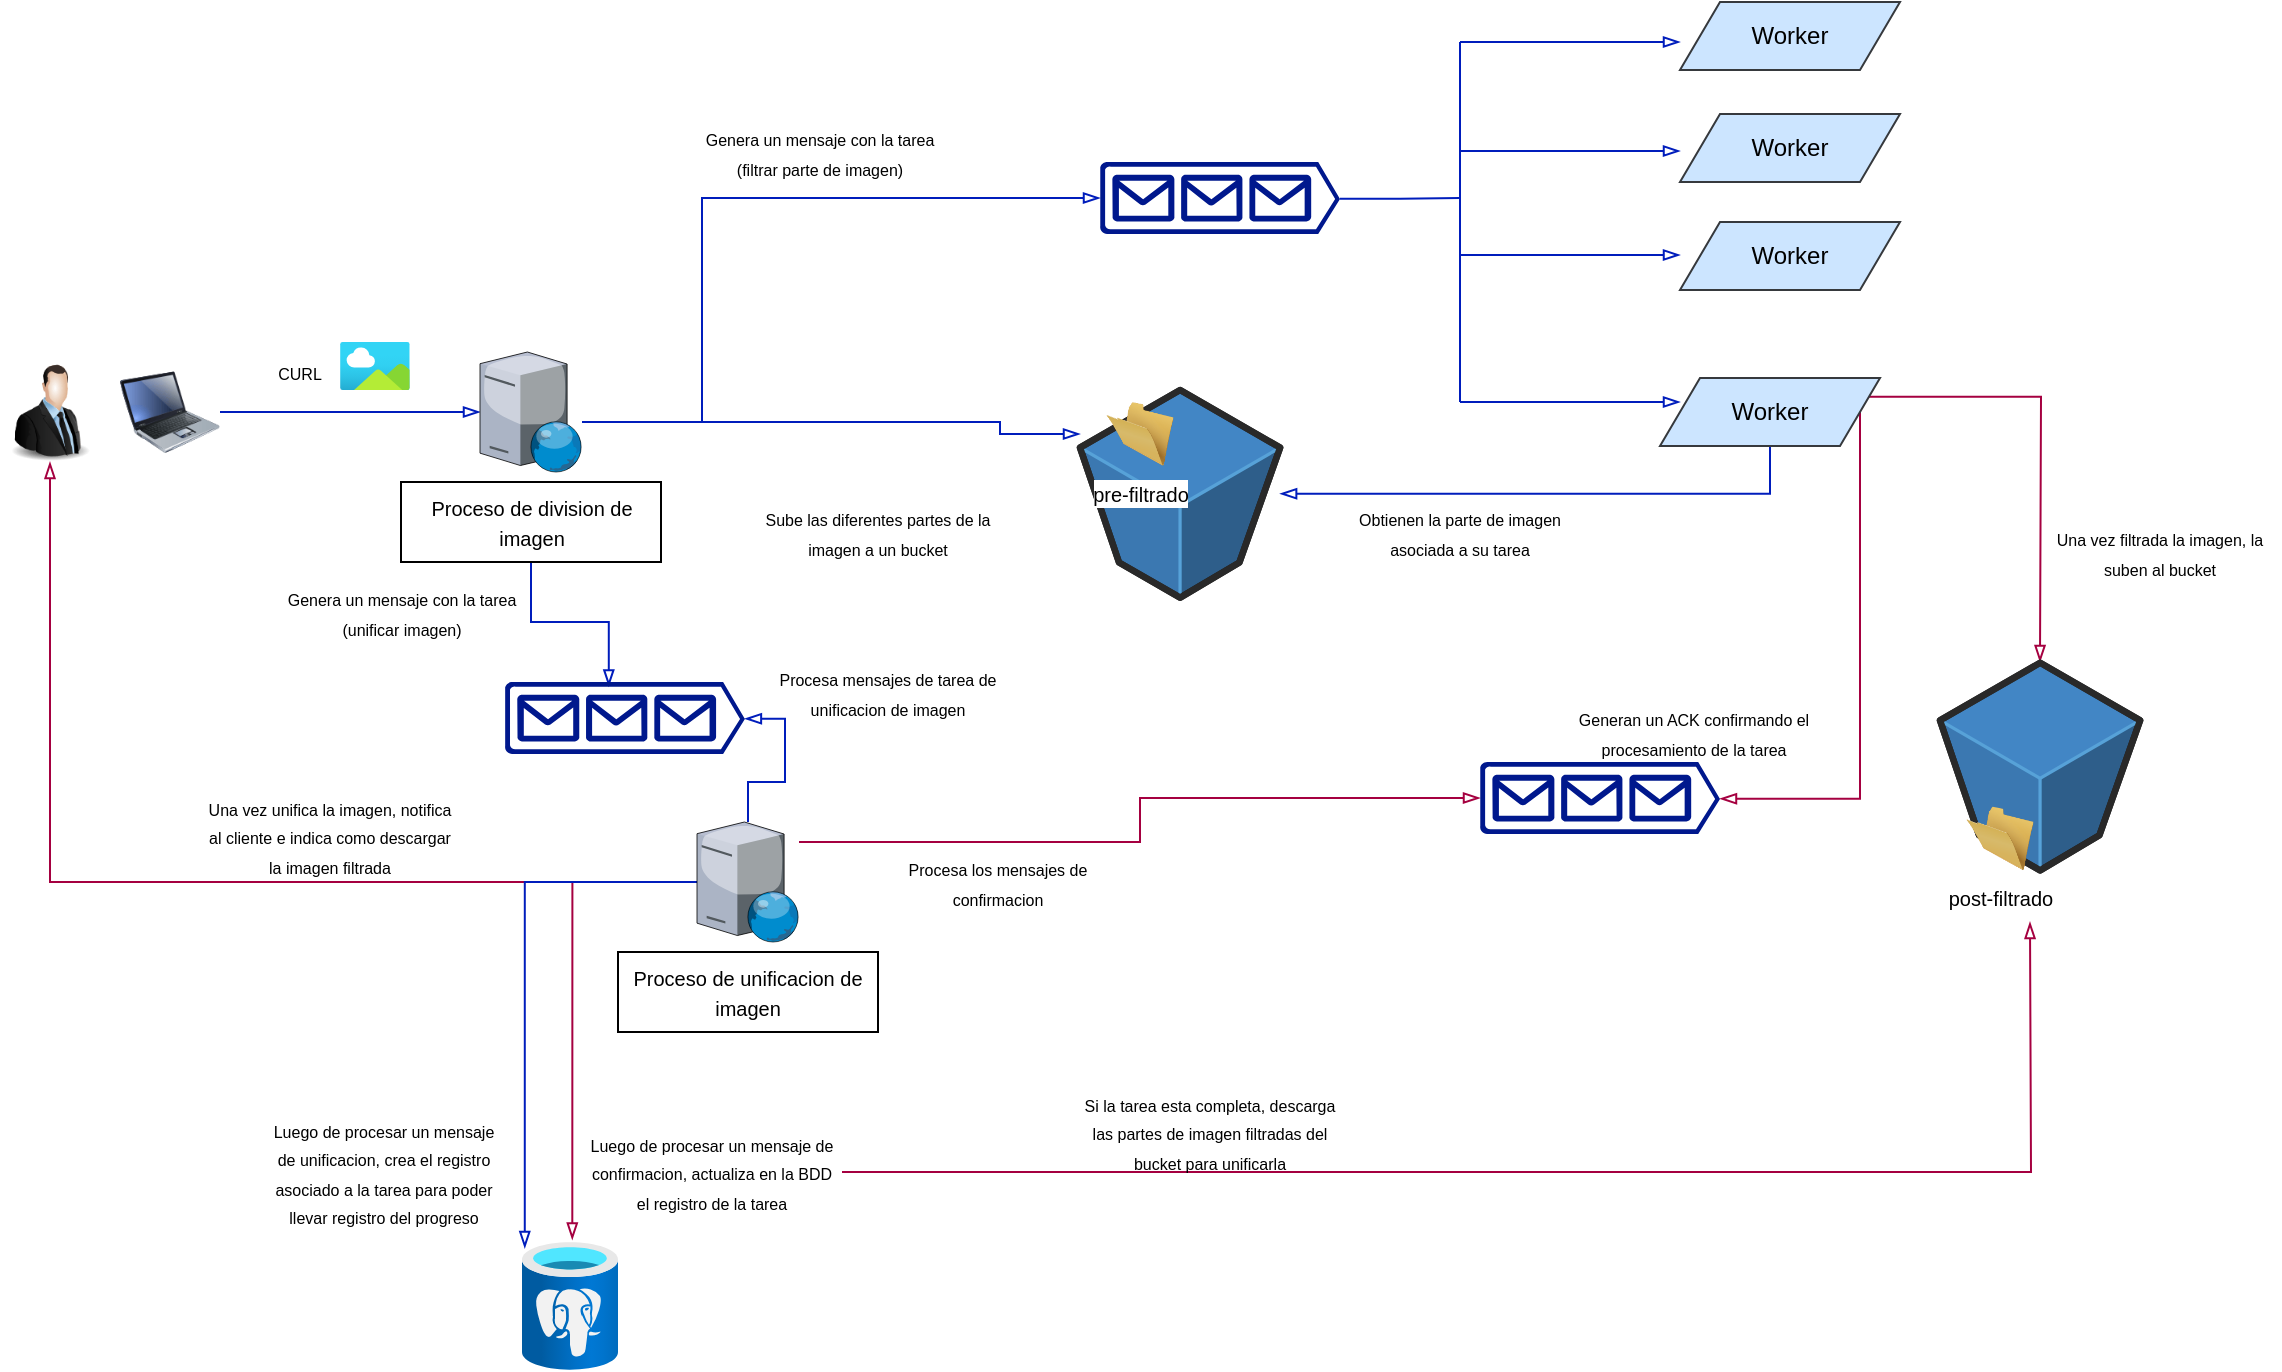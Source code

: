 <mxfile version="21.2.8" type="device">
  <diagram id="sBU_8sA8G2OYkGz-aqzt" name="Página-1">
    <mxGraphModel dx="1036" dy="613" grid="1" gridSize="10" guides="1" tooltips="1" connect="1" arrows="1" fold="1" page="1" pageScale="1" pageWidth="827" pageHeight="1169" math="0" shadow="0">
      <root>
        <mxCell id="0" />
        <mxCell id="1" parent="0" />
        <mxCell id="D1uXFJh2gL3Y-wr4RAAZ-2" style="edgeStyle=orthogonalEdgeStyle;rounded=0;orthogonalLoop=1;jettySize=auto;html=1;exitX=1;exitY=0.5;exitDx=0;exitDy=0;endArrow=blockThin;endFill=0;fillColor=#0050ef;strokeColor=#001DBC;" parent="1" source="IZYFSUdv0YLNzbsgcO3a-1" target="D1uXFJh2gL3Y-wr4RAAZ-1" edge="1">
          <mxGeometry relative="1" as="geometry" />
        </mxCell>
        <mxCell id="IZYFSUdv0YLNzbsgcO3a-1" value="" style="image;html=1;image=img/lib/clip_art/computers/Laptop_128x128.png" parent="1" vertex="1">
          <mxGeometry x="100" y="220" width="50" height="50" as="geometry" />
        </mxCell>
        <mxCell id="IZYFSUdv0YLNzbsgcO3a-2" value="" style="image;html=1;image=img/lib/clip_art/people/Suit_Man_128x128.png" parent="1" vertex="1">
          <mxGeometry x="40" y="220" width="50" height="50" as="geometry" />
        </mxCell>
        <mxCell id="D1uXFJh2gL3Y-wr4RAAZ-5" style="edgeStyle=orthogonalEdgeStyle;rounded=0;orthogonalLoop=1;jettySize=auto;html=1;entryX=0;entryY=0.5;entryDx=0;entryDy=0;entryPerimeter=0;endArrow=blockThin;endFill=0;fillColor=#0050ef;strokeColor=#001DBC;" parent="1" source="D1uXFJh2gL3Y-wr4RAAZ-1" target="D1uXFJh2gL3Y-wr4RAAZ-4" edge="1">
          <mxGeometry relative="1" as="geometry">
            <Array as="points">
              <mxPoint x="391" y="250" />
              <mxPoint x="391" y="138" />
            </Array>
          </mxGeometry>
        </mxCell>
        <mxCell id="D1uXFJh2gL3Y-wr4RAAZ-21" style="edgeStyle=orthogonalEdgeStyle;rounded=0;orthogonalLoop=1;jettySize=auto;html=1;fillColor=#0050ef;strokeColor=#001DBC;endArrow=blockThin;endFill=0;entryX=0;entryY=0.5;entryDx=0;entryDy=0;" parent="1" source="D1uXFJh2gL3Y-wr4RAAZ-1" target="D1uXFJh2gL3Y-wr4RAAZ-23" edge="1">
          <mxGeometry relative="1" as="geometry">
            <mxPoint x="540" y="281" as="targetPoint" />
            <Array as="points">
              <mxPoint x="540" y="250" />
              <mxPoint x="540" y="256" />
            </Array>
          </mxGeometry>
        </mxCell>
        <mxCell id="D1uXFJh2gL3Y-wr4RAAZ-1" value="" style="verticalLabelPosition=bottom;sketch=0;aspect=fixed;html=1;verticalAlign=top;strokeColor=none;align=center;outlineConnect=0;shape=mxgraph.citrix.web_server;" parent="1" vertex="1">
          <mxGeometry x="280" y="215" width="51" height="60" as="geometry" />
        </mxCell>
        <mxCell id="D1uXFJh2gL3Y-wr4RAAZ-27" style="edgeStyle=orthogonalEdgeStyle;rounded=0;orthogonalLoop=1;jettySize=auto;html=1;exitX=1;exitY=0.51;exitDx=0;exitDy=0;exitPerimeter=0;fillColor=#0050ef;strokeColor=#001DBC;endArrow=none;endFill=0;" parent="1" source="D1uXFJh2gL3Y-wr4RAAZ-4" edge="1">
          <mxGeometry relative="1" as="geometry">
            <mxPoint x="770" y="138" as="targetPoint" />
          </mxGeometry>
        </mxCell>
        <mxCell id="D1uXFJh2gL3Y-wr4RAAZ-4" value="" style="sketch=0;aspect=fixed;pointerEvents=1;shadow=0;dashed=0;html=1;strokeColor=none;labelPosition=center;verticalLabelPosition=bottom;verticalAlign=top;align=center;fillColor=#00188D;shape=mxgraph.azure.queue_generic" parent="1" vertex="1">
          <mxGeometry x="590" y="120" width="120" height="36" as="geometry" />
        </mxCell>
        <mxCell id="D1uXFJh2gL3Y-wr4RAAZ-8" value="&lt;font style=&quot;font-size: 8px;&quot;&gt;CURL&lt;/font&gt;" style="text;html=1;strokeColor=none;fillColor=none;align=center;verticalAlign=middle;whiteSpace=wrap;rounded=0;" parent="1" vertex="1">
          <mxGeometry x="160" y="210" width="60" height="30" as="geometry" />
        </mxCell>
        <mxCell id="D1uXFJh2gL3Y-wr4RAAZ-9" value="" style="image;aspect=fixed;html=1;points=[];align=center;fontSize=12;image=img/lib/azure2/general/Image.svg;" parent="1" vertex="1">
          <mxGeometry x="210" y="210" width="34.91" height="24" as="geometry" />
        </mxCell>
        <mxCell id="UMEBE64PWIlc5mwHxOC8-3" style="edgeStyle=orthogonalEdgeStyle;rounded=0;orthogonalLoop=1;jettySize=auto;html=1;exitX=0.5;exitY=1;exitDx=0;exitDy=0;entryX=0.433;entryY=0.061;entryDx=0;entryDy=0;entryPerimeter=0;fillColor=#0050ef;strokeColor=#001DBC;endArrow=blockThin;endFill=0;" edge="1" parent="1" source="D1uXFJh2gL3Y-wr4RAAZ-12" target="UMEBE64PWIlc5mwHxOC8-1">
          <mxGeometry relative="1" as="geometry" />
        </mxCell>
        <mxCell id="D1uXFJh2gL3Y-wr4RAAZ-12" value="&lt;font style=&quot;font-size: 10px;&quot;&gt;Proceso de division de imagen&lt;/font&gt;" style="rounded=0;whiteSpace=wrap;html=1;" parent="1" vertex="1">
          <mxGeometry x="240.5" y="280" width="130" height="40" as="geometry" />
        </mxCell>
        <mxCell id="D1uXFJh2gL3Y-wr4RAAZ-15" style="edgeStyle=orthogonalEdgeStyle;rounded=0;orthogonalLoop=1;jettySize=auto;html=1;entryX=0.5;entryY=1;entryDx=0;entryDy=0;fillColor=#d80073;strokeColor=#A50040;endArrow=blockThin;endFill=0;" parent="1" source="D1uXFJh2gL3Y-wr4RAAZ-13" target="IZYFSUdv0YLNzbsgcO3a-2" edge="1">
          <mxGeometry relative="1" as="geometry" />
        </mxCell>
        <mxCell id="D1uXFJh2gL3Y-wr4RAAZ-59" style="edgeStyle=orthogonalEdgeStyle;rounded=0;orthogonalLoop=1;jettySize=auto;html=1;entryX=0.524;entryY=-0.019;entryDx=0;entryDy=0;entryPerimeter=0;fillColor=#d80073;strokeColor=#A50040;endArrow=blockThin;endFill=0;" parent="1" source="D1uXFJh2gL3Y-wr4RAAZ-13" target="D1uXFJh2gL3Y-wr4RAAZ-58" edge="1">
          <mxGeometry relative="1" as="geometry" />
        </mxCell>
        <mxCell id="UMEBE64PWIlc5mwHxOC8-6" style="edgeStyle=orthogonalEdgeStyle;rounded=0;orthogonalLoop=1;jettySize=auto;html=1;entryX=1;entryY=0.51;entryDx=0;entryDy=0;entryPerimeter=0;fillColor=#0050ef;strokeColor=#001DBC;endArrow=blockThin;endFill=0;" edge="1" parent="1" source="D1uXFJh2gL3Y-wr4RAAZ-13" target="UMEBE64PWIlc5mwHxOC8-1">
          <mxGeometry relative="1" as="geometry" />
        </mxCell>
        <mxCell id="UMEBE64PWIlc5mwHxOC8-9" style="edgeStyle=orthogonalEdgeStyle;rounded=0;orthogonalLoop=1;jettySize=auto;html=1;entryX=0.029;entryY=0.047;entryDx=0;entryDy=0;entryPerimeter=0;fillColor=#0050ef;strokeColor=#001DBC;endArrow=blockThin;endFill=0;" edge="1" parent="1" source="D1uXFJh2gL3Y-wr4RAAZ-13" target="D1uXFJh2gL3Y-wr4RAAZ-58">
          <mxGeometry relative="1" as="geometry" />
        </mxCell>
        <mxCell id="D1uXFJh2gL3Y-wr4RAAZ-13" value="" style="verticalLabelPosition=bottom;sketch=0;aspect=fixed;html=1;verticalAlign=top;strokeColor=none;align=center;outlineConnect=0;shape=mxgraph.citrix.web_server;" parent="1" vertex="1">
          <mxGeometry x="388.5" y="450" width="51" height="60" as="geometry" />
        </mxCell>
        <mxCell id="D1uXFJh2gL3Y-wr4RAAZ-61" style="edgeStyle=orthogonalEdgeStyle;rounded=0;orthogonalLoop=1;jettySize=auto;html=1;fillColor=#d80073;strokeColor=#A50040;endArrow=blockThin;endFill=0;" parent="1" source="D1uXFJh2gL3Y-wr4RAAZ-63" edge="1">
          <mxGeometry relative="1" as="geometry">
            <mxPoint x="1055" y="500" as="targetPoint" />
          </mxGeometry>
        </mxCell>
        <mxCell id="D1uXFJh2gL3Y-wr4RAAZ-14" value="&lt;font style=&quot;font-size: 10px;&quot;&gt;Proceso de unificacion de imagen&lt;/font&gt;" style="rounded=0;whiteSpace=wrap;html=1;" parent="1" vertex="1">
          <mxGeometry x="349" y="515" width="130" height="40" as="geometry" />
        </mxCell>
        <mxCell id="D1uXFJh2gL3Y-wr4RAAZ-16" value="&lt;font style=&quot;font-size: 8px;&quot;&gt;Sube las diferentes partes de la imagen a un bucket&lt;/font&gt;" style="text;html=1;strokeColor=none;fillColor=none;align=center;verticalAlign=middle;whiteSpace=wrap;rounded=0;" parent="1" vertex="1">
          <mxGeometry x="414" y="290" width="130" height="30" as="geometry" />
        </mxCell>
        <mxCell id="D1uXFJh2gL3Y-wr4RAAZ-17" value="&lt;font style=&quot;font-size: 8px;&quot;&gt;Genera un mensaje con la tarea (filtrar parte de imagen)&lt;/font&gt;" style="text;html=1;strokeColor=none;fillColor=none;align=center;verticalAlign=middle;whiteSpace=wrap;rounded=0;" parent="1" vertex="1">
          <mxGeometry x="390" y="100" width="120" height="30" as="geometry" />
        </mxCell>
        <mxCell id="D1uXFJh2gL3Y-wr4RAAZ-22" value="" style="verticalLabelPosition=bottom;html=1;verticalAlign=top;strokeWidth=1;align=center;outlineConnect=0;dashed=0;outlineConnect=0;shape=mxgraph.aws3d.s3Bucket;fillColor=#4286c5;strokeColor=#57A2D8;aspect=fixed;" parent="1" vertex="1">
          <mxGeometry x="580" y="234" width="100.06" height="103.8" as="geometry" />
        </mxCell>
        <mxCell id="D1uXFJh2gL3Y-wr4RAAZ-23" value="&lt;font style=&quot;font-size: 10px;&quot;&gt;pre-filtrado&lt;/font&gt;" style="image;html=1;image=img/lib/clip_art/general/Empty_Folder_128x128.png" parent="1" vertex="1">
          <mxGeometry x="580" y="240" width="60" height="32" as="geometry" />
        </mxCell>
        <mxCell id="D1uXFJh2gL3Y-wr4RAAZ-26" value="Worker" style="shape=parallelogram;perimeter=parallelogramPerimeter;whiteSpace=wrap;html=1;fixedSize=1;fillColor=#cce5ff;strokeColor=#36393d;" parent="1" vertex="1">
          <mxGeometry x="880" y="96" width="110" height="34" as="geometry" />
        </mxCell>
        <mxCell id="D1uXFJh2gL3Y-wr4RAAZ-28" value="Worker" style="shape=parallelogram;perimeter=parallelogramPerimeter;whiteSpace=wrap;html=1;fixedSize=1;fillColor=#cce5ff;strokeColor=#36393d;" parent="1" vertex="1">
          <mxGeometry x="880" y="150" width="110" height="34" as="geometry" />
        </mxCell>
        <mxCell id="D1uXFJh2gL3Y-wr4RAAZ-48" style="edgeStyle=orthogonalEdgeStyle;rounded=0;orthogonalLoop=1;jettySize=auto;html=1;exitX=0.5;exitY=1;exitDx=0;exitDy=0;fillColor=#0050ef;strokeColor=#001DBC;endArrow=blockThin;endFill=0;" parent="1" source="D1uXFJh2gL3Y-wr4RAAZ-29" target="D1uXFJh2gL3Y-wr4RAAZ-22" edge="1">
          <mxGeometry relative="1" as="geometry" />
        </mxCell>
        <mxCell id="D1uXFJh2gL3Y-wr4RAAZ-50" style="edgeStyle=orthogonalEdgeStyle;rounded=0;orthogonalLoop=1;jettySize=auto;html=1;exitX=1;exitY=0.25;exitDx=0;exitDy=0;fillColor=#d80073;strokeColor=#A50040;endArrow=blockThin;endFill=0;" parent="1" source="D1uXFJh2gL3Y-wr4RAAZ-29" edge="1">
          <mxGeometry relative="1" as="geometry">
            <mxPoint x="1060" y="370" as="targetPoint" />
          </mxGeometry>
        </mxCell>
        <mxCell id="D1uXFJh2gL3Y-wr4RAAZ-53" style="edgeStyle=orthogonalEdgeStyle;rounded=0;orthogonalLoop=1;jettySize=auto;html=1;exitX=1;exitY=0.5;exitDx=0;exitDy=0;entryX=1;entryY=0.51;entryDx=0;entryDy=0;entryPerimeter=0;fillColor=#d80073;strokeColor=#A50040;endArrow=blockThin;endFill=0;" parent="1" source="D1uXFJh2gL3Y-wr4RAAZ-29" target="D1uXFJh2gL3Y-wr4RAAZ-52" edge="1">
          <mxGeometry relative="1" as="geometry" />
        </mxCell>
        <mxCell id="D1uXFJh2gL3Y-wr4RAAZ-29" value="Worker" style="shape=parallelogram;perimeter=parallelogramPerimeter;whiteSpace=wrap;html=1;fixedSize=1;fillColor=#cce5ff;strokeColor=#36393d;" parent="1" vertex="1">
          <mxGeometry x="870" y="228" width="110" height="34" as="geometry" />
        </mxCell>
        <mxCell id="D1uXFJh2gL3Y-wr4RAAZ-30" value="Worker" style="shape=parallelogram;perimeter=parallelogramPerimeter;whiteSpace=wrap;html=1;fixedSize=1;fillColor=#cce5ff;strokeColor=#36393d;" parent="1" vertex="1">
          <mxGeometry x="880" y="40" width="110" height="34" as="geometry" />
        </mxCell>
        <mxCell id="D1uXFJh2gL3Y-wr4RAAZ-32" style="edgeStyle=orthogonalEdgeStyle;rounded=0;orthogonalLoop=1;jettySize=auto;html=1;fillColor=#0050ef;strokeColor=#001DBC;endArrow=none;endFill=0;" parent="1" edge="1">
          <mxGeometry relative="1" as="geometry">
            <mxPoint x="770" y="240" as="targetPoint" />
            <mxPoint x="770" y="60" as="sourcePoint" />
          </mxGeometry>
        </mxCell>
        <mxCell id="D1uXFJh2gL3Y-wr4RAAZ-33" style="edgeStyle=orthogonalEdgeStyle;rounded=0;orthogonalLoop=1;jettySize=auto;html=1;exitX=1;exitY=0.5;exitDx=0;exitDy=0;endArrow=blockThin;endFill=0;fillColor=#0050ef;strokeColor=#001DBC;" parent="1" edge="1">
          <mxGeometry relative="1" as="geometry">
            <mxPoint x="770" y="240" as="sourcePoint" />
            <mxPoint x="880" y="240" as="targetPoint" />
          </mxGeometry>
        </mxCell>
        <mxCell id="D1uXFJh2gL3Y-wr4RAAZ-34" style="edgeStyle=orthogonalEdgeStyle;rounded=0;orthogonalLoop=1;jettySize=auto;html=1;exitX=1;exitY=0.5;exitDx=0;exitDy=0;endArrow=blockThin;endFill=0;fillColor=#0050ef;strokeColor=#001DBC;" parent="1" edge="1">
          <mxGeometry relative="1" as="geometry">
            <mxPoint x="770" y="166.5" as="sourcePoint" />
            <mxPoint x="880" y="166.5" as="targetPoint" />
          </mxGeometry>
        </mxCell>
        <mxCell id="D1uXFJh2gL3Y-wr4RAAZ-35" style="edgeStyle=orthogonalEdgeStyle;rounded=0;orthogonalLoop=1;jettySize=auto;html=1;exitX=1;exitY=0.5;exitDx=0;exitDy=0;endArrow=blockThin;endFill=0;fillColor=#0050ef;strokeColor=#001DBC;" parent="1" edge="1">
          <mxGeometry relative="1" as="geometry">
            <mxPoint x="770" y="114.5" as="sourcePoint" />
            <mxPoint x="880" y="114.5" as="targetPoint" />
          </mxGeometry>
        </mxCell>
        <mxCell id="D1uXFJh2gL3Y-wr4RAAZ-36" style="edgeStyle=orthogonalEdgeStyle;rounded=0;orthogonalLoop=1;jettySize=auto;html=1;exitX=1;exitY=0.5;exitDx=0;exitDy=0;endArrow=blockThin;endFill=0;fillColor=#0050ef;strokeColor=#001DBC;" parent="1" edge="1">
          <mxGeometry relative="1" as="geometry">
            <mxPoint x="770" y="60" as="sourcePoint" />
            <mxPoint x="880" y="60" as="targetPoint" />
          </mxGeometry>
        </mxCell>
        <mxCell id="D1uXFJh2gL3Y-wr4RAAZ-46" value="" style="verticalLabelPosition=bottom;html=1;verticalAlign=top;strokeWidth=1;align=center;outlineConnect=0;dashed=0;outlineConnect=0;shape=mxgraph.aws3d.s3Bucket;fillColor=#4286c5;strokeColor=#57A2D8;aspect=fixed;" parent="1" vertex="1">
          <mxGeometry x="1010" y="370.4" width="100.06" height="103.8" as="geometry" />
        </mxCell>
        <mxCell id="D1uXFJh2gL3Y-wr4RAAZ-47" value="&lt;font style=&quot;font-size: 10px;&quot;&gt;post-filtrado&lt;/font&gt;" style="image;html=1;image=img/lib/clip_art/general/Empty_Folder_128x128.png" parent="1" vertex="1">
          <mxGeometry x="1010" y="442.2" width="60" height="32" as="geometry" />
        </mxCell>
        <mxCell id="D1uXFJh2gL3Y-wr4RAAZ-49" value="&lt;font style=&quot;font-size: 8px;&quot;&gt;Obtienen la parte de imagen asociada a su tarea&lt;/font&gt;" style="text;html=1;strokeColor=none;fillColor=none;align=center;verticalAlign=middle;whiteSpace=wrap;rounded=0;" parent="1" vertex="1">
          <mxGeometry x="710" y="290" width="120" height="30" as="geometry" />
        </mxCell>
        <mxCell id="D1uXFJh2gL3Y-wr4RAAZ-51" value="&lt;font style=&quot;font-size: 8px;&quot;&gt;Una vez filtrada la imagen, la suben al bucket&lt;/font&gt;" style="text;html=1;strokeColor=none;fillColor=none;align=center;verticalAlign=middle;whiteSpace=wrap;rounded=0;" parent="1" vertex="1">
          <mxGeometry x="1060" y="300" width="120" height="30" as="geometry" />
        </mxCell>
        <mxCell id="D1uXFJh2gL3Y-wr4RAAZ-55" style="edgeStyle=orthogonalEdgeStyle;rounded=0;orthogonalLoop=1;jettySize=auto;html=1;exitX=0;exitY=0.5;exitDx=0;exitDy=0;exitPerimeter=0;startArrow=blockThin;startFill=0;endArrow=none;endFill=0;fillColor=#d80073;strokeColor=#A50040;" parent="1" source="D1uXFJh2gL3Y-wr4RAAZ-52" target="D1uXFJh2gL3Y-wr4RAAZ-13" edge="1">
          <mxGeometry relative="1" as="geometry">
            <Array as="points">
              <mxPoint x="610" y="438" />
              <mxPoint x="610" y="460" />
            </Array>
          </mxGeometry>
        </mxCell>
        <mxCell id="D1uXFJh2gL3Y-wr4RAAZ-52" value="" style="sketch=0;aspect=fixed;pointerEvents=1;shadow=0;dashed=0;html=1;strokeColor=none;labelPosition=center;verticalLabelPosition=bottom;verticalAlign=top;align=center;fillColor=#00188D;shape=mxgraph.azure.queue_generic" parent="1" vertex="1">
          <mxGeometry x="780" y="420" width="120" height="36" as="geometry" />
        </mxCell>
        <mxCell id="D1uXFJh2gL3Y-wr4RAAZ-54" value="&lt;font style=&quot;font-size: 8px;&quot;&gt;Generan un ACK confirmando el procesamiento de la tarea&lt;/font&gt;" style="text;html=1;strokeColor=none;fillColor=none;align=center;verticalAlign=middle;whiteSpace=wrap;rounded=0;" parent="1" vertex="1">
          <mxGeometry x="827" y="390" width="120" height="30" as="geometry" />
        </mxCell>
        <mxCell id="D1uXFJh2gL3Y-wr4RAAZ-56" value="&lt;font style=&quot;font-size: 8px;&quot;&gt;Procesa los mensajes de confirmacion&lt;/font&gt;" style="text;html=1;strokeColor=none;fillColor=none;align=center;verticalAlign=middle;whiteSpace=wrap;rounded=0;" parent="1" vertex="1">
          <mxGeometry x="479.0" y="465" width="120" height="30" as="geometry" />
        </mxCell>
        <mxCell id="D1uXFJh2gL3Y-wr4RAAZ-58" value="" style="image;aspect=fixed;html=1;points=[];align=center;fontSize=12;image=img/lib/azure2/databases/Azure_Database_PostgreSQL_Server.svg;" parent="1" vertex="1">
          <mxGeometry x="301.0" y="660" width="48" height="64" as="geometry" />
        </mxCell>
        <mxCell id="D1uXFJh2gL3Y-wr4RAAZ-60" value="&lt;span style=&quot;font-size: 8px;&quot;&gt;Una vez unifica la imagen, notifica al cliente e indica como descargar la imagen filtrada&lt;/span&gt;" style="text;html=1;strokeColor=none;fillColor=none;align=center;verticalAlign=middle;whiteSpace=wrap;rounded=0;" parent="1" vertex="1">
          <mxGeometry x="140" y="442.2" width="130" height="30" as="geometry" />
        </mxCell>
        <mxCell id="D1uXFJh2gL3Y-wr4RAAZ-63" value="&lt;span style=&quot;font-size: 8px;&quot;&gt;Luego de procesar un mensaje de confirmacion, actualiza en la BDD el registro de la tarea&lt;/span&gt;" style="text;html=1;strokeColor=none;fillColor=none;align=center;verticalAlign=middle;whiteSpace=wrap;rounded=0;" parent="1" vertex="1">
          <mxGeometry x="331" y="610" width="130" height="30" as="geometry" />
        </mxCell>
        <mxCell id="D1uXFJh2gL3Y-wr4RAAZ-64" value="&lt;span style=&quot;font-size: 8px;&quot;&gt;Si la tarea esta completa, descarga las partes de imagen filtradas del bucket para unificarla&lt;/span&gt;" style="text;html=1;strokeColor=none;fillColor=none;align=center;verticalAlign=middle;whiteSpace=wrap;rounded=0;" parent="1" vertex="1">
          <mxGeometry x="580" y="590" width="130" height="30" as="geometry" />
        </mxCell>
        <mxCell id="UMEBE64PWIlc5mwHxOC8-1" value="" style="sketch=0;aspect=fixed;pointerEvents=1;shadow=0;dashed=0;html=1;strokeColor=none;labelPosition=center;verticalLabelPosition=bottom;verticalAlign=top;align=center;fillColor=#00188D;shape=mxgraph.azure.queue_generic" vertex="1" parent="1">
          <mxGeometry x="292.45" y="380" width="120" height="36" as="geometry" />
        </mxCell>
        <mxCell id="UMEBE64PWIlc5mwHxOC8-4" value="&lt;font style=&quot;font-size: 8px;&quot;&gt;Genera un mensaje con la tarea (unificar imagen)&lt;/font&gt;" style="text;html=1;strokeColor=none;fillColor=none;align=center;verticalAlign=middle;whiteSpace=wrap;rounded=0;" vertex="1" parent="1">
          <mxGeometry x="181" y="330" width="120" height="30" as="geometry" />
        </mxCell>
        <mxCell id="UMEBE64PWIlc5mwHxOC8-7" value="&lt;span style=&quot;font-size: 8px;&quot;&gt;Procesa mensajes de tarea de unificacion de imagen&lt;/span&gt;" style="text;html=1;strokeColor=none;fillColor=none;align=center;verticalAlign=middle;whiteSpace=wrap;rounded=0;" vertex="1" parent="1">
          <mxGeometry x="424.0" y="370.4" width="120" height="30" as="geometry" />
        </mxCell>
        <mxCell id="UMEBE64PWIlc5mwHxOC8-8" value="&lt;span style=&quot;font-size: 8px;&quot;&gt;Luego de procesar un mensaje de unificacion, crea el registro asociado a la tarea para poder llevar registro del progreso&lt;/span&gt;" style="text;html=1;strokeColor=none;fillColor=none;align=center;verticalAlign=middle;whiteSpace=wrap;rounded=0;" vertex="1" parent="1">
          <mxGeometry x="172.45" y="610" width="120" height="30" as="geometry" />
        </mxCell>
      </root>
    </mxGraphModel>
  </diagram>
</mxfile>
